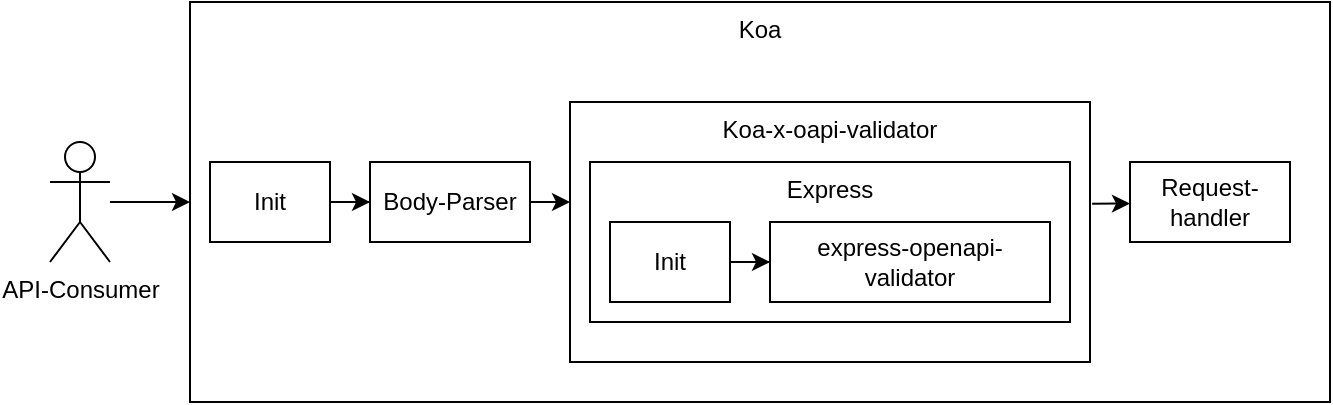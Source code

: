 <mxfile version="14.6.13" type="device"><diagram id="-tFpfroWlmlX4oHuqCdn" name="Page-1"><mxGraphModel dx="1576" dy="666" grid="1" gridSize="10" guides="1" tooltips="1" connect="1" arrows="1" fold="1" page="1" pageScale="1" pageWidth="827" pageHeight="1169" background="#FFFFFF" math="0" shadow="0"><root><mxCell id="0"/><mxCell id="1" parent="0"/><mxCell id="2" value="&lt;div style=&quot;&quot;&gt;&lt;span style=&quot;background-color: initial;&quot;&gt;Koa&lt;/span&gt;&lt;/div&gt;&lt;div style=&quot;text-align: justify;&quot;&gt;&lt;/div&gt;" style="rounded=0;whiteSpace=wrap;html=1;verticalAlign=top;" parent="1" vertex="1"><mxGeometry x="80" y="160" width="570" height="200" as="geometry"/></mxCell><mxCell id="7yHahDKPTnVQEQrZ9n6H-11" style="edgeStyle=orthogonalEdgeStyle;rounded=0;orthogonalLoop=1;jettySize=auto;html=1;entryX=0;entryY=0.5;entryDx=0;entryDy=0;" edge="1" parent="1" source="3" target="4"><mxGeometry relative="1" as="geometry"/></mxCell><mxCell id="3" value="Init" style="rounded=0;whiteSpace=wrap;html=1;" parent="1" vertex="1"><mxGeometry x="90" y="240" width="60" height="40" as="geometry"/></mxCell><mxCell id="7yHahDKPTnVQEQrZ9n6H-12" style="edgeStyle=orthogonalEdgeStyle;rounded=0;orthogonalLoop=1;jettySize=auto;html=1;entryX=0.001;entryY=0.378;entryDx=0;entryDy=0;entryPerimeter=0;" edge="1" parent="1" source="4" target="5"><mxGeometry relative="1" as="geometry"/></mxCell><mxCell id="4" value="Body-Parser" style="rounded=0;whiteSpace=wrap;html=1;" parent="1" vertex="1"><mxGeometry x="170" y="240" width="80" height="40" as="geometry"/></mxCell><mxCell id="7yHahDKPTnVQEQrZ9n6H-15" style="edgeStyle=orthogonalEdgeStyle;rounded=0;orthogonalLoop=1;jettySize=auto;html=1;entryX=0;entryY=0.5;entryDx=0;entryDy=0;exitX=1.004;exitY=0.391;exitDx=0;exitDy=0;exitPerimeter=0;" edge="1" parent="1" source="5" target="6"><mxGeometry relative="1" as="geometry"/></mxCell><mxCell id="5" value="Koa-x-oapi-validator" style="rounded=0;whiteSpace=wrap;html=1;verticalAlign=top;" parent="1" vertex="1"><mxGeometry x="270" y="210" width="260" height="130" as="geometry"/></mxCell><mxCell id="6" value="Request-handler" style="rounded=0;whiteSpace=wrap;html=1;" parent="1" vertex="1"><mxGeometry x="550" y="240" width="80" height="40" as="geometry"/></mxCell><mxCell id="7" value="Express" style="rounded=0;whiteSpace=wrap;html=1;verticalAlign=top;" parent="1" vertex="1"><mxGeometry x="280" y="240" width="240" height="80" as="geometry"/></mxCell><mxCell id="7yHahDKPTnVQEQrZ9n6H-13" style="edgeStyle=orthogonalEdgeStyle;rounded=0;orthogonalLoop=1;jettySize=auto;html=1;entryX=0;entryY=0.5;entryDx=0;entryDy=0;" edge="1" parent="1" source="8" target="9"><mxGeometry relative="1" as="geometry"/></mxCell><mxCell id="8" value="Init" style="rounded=0;whiteSpace=wrap;html=1;" parent="1" vertex="1"><mxGeometry x="290" y="270" width="60" height="40" as="geometry"/></mxCell><mxCell id="9" value="express-openapi-validator" style="rounded=0;whiteSpace=wrap;html=1;" parent="1" vertex="1"><mxGeometry x="370" y="270" width="140" height="40" as="geometry"/></mxCell><mxCell id="11" style="edgeStyle=none;html=1;" parent="1" source="10" target="2" edge="1"><mxGeometry relative="1" as="geometry"/></mxCell><mxCell id="10" value="API-Consumer" style="shape=umlActor;verticalLabelPosition=bottom;verticalAlign=top;html=1;outlineConnect=0;" parent="1" vertex="1"><mxGeometry x="10" y="230" width="30" height="60" as="geometry"/></mxCell></root></mxGraphModel></diagram></mxfile>